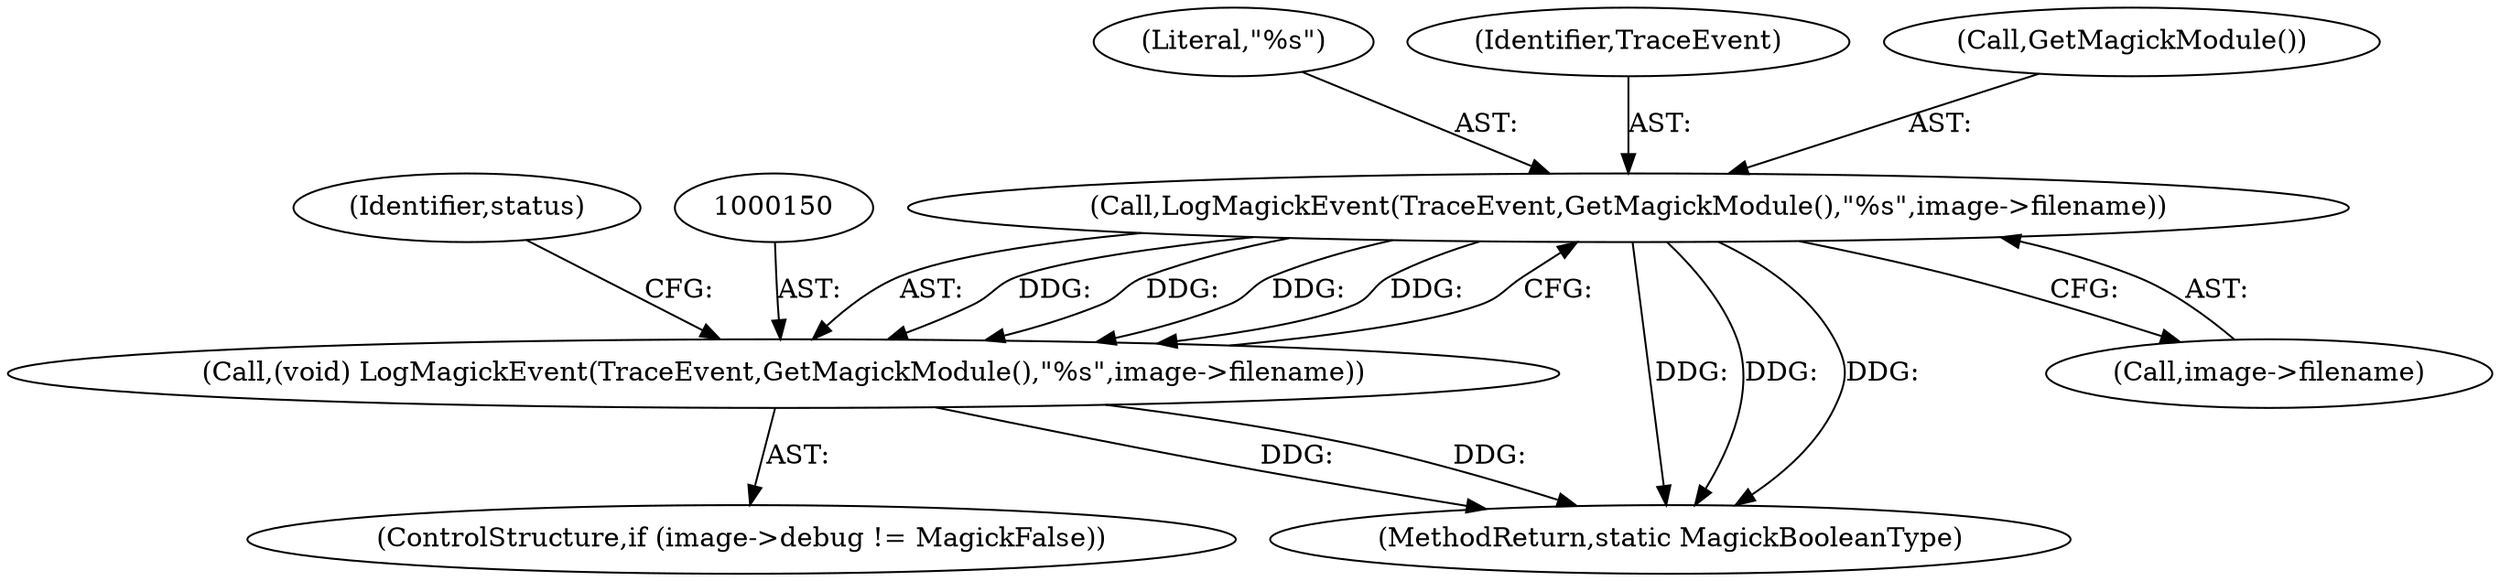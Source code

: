 digraph "0_ImageMagick_10b3823a7619ed22d42764733eb052c4159bc8c1@pointer" {
"1000151" [label="(Call,LogMagickEvent(TraceEvent,GetMagickModule(),\"%s\",image->filename))"];
"1000149" [label="(Call,(void) LogMagickEvent(TraceEvent,GetMagickModule(),\"%s\",image->filename))"];
"1000154" [label="(Literal,\"%s\")"];
"1000149" [label="(Call,(void) LogMagickEvent(TraceEvent,GetMagickModule(),\"%s\",image->filename))"];
"1000151" [label="(Call,LogMagickEvent(TraceEvent,GetMagickModule(),\"%s\",image->filename))"];
"1000159" [label="(Identifier,status)"];
"1000143" [label="(ControlStructure,if (image->debug != MagickFalse))"];
"1000152" [label="(Identifier,TraceEvent)"];
"1000153" [label="(Call,GetMagickModule())"];
"1000549" [label="(MethodReturn,static MagickBooleanType)"];
"1000155" [label="(Call,image->filename)"];
"1000151" -> "1000149"  [label="AST: "];
"1000151" -> "1000155"  [label="CFG: "];
"1000152" -> "1000151"  [label="AST: "];
"1000153" -> "1000151"  [label="AST: "];
"1000154" -> "1000151"  [label="AST: "];
"1000155" -> "1000151"  [label="AST: "];
"1000149" -> "1000151"  [label="CFG: "];
"1000151" -> "1000549"  [label="DDG: "];
"1000151" -> "1000549"  [label="DDG: "];
"1000151" -> "1000549"  [label="DDG: "];
"1000151" -> "1000149"  [label="DDG: "];
"1000151" -> "1000149"  [label="DDG: "];
"1000151" -> "1000149"  [label="DDG: "];
"1000151" -> "1000149"  [label="DDG: "];
"1000149" -> "1000143"  [label="AST: "];
"1000150" -> "1000149"  [label="AST: "];
"1000159" -> "1000149"  [label="CFG: "];
"1000149" -> "1000549"  [label="DDG: "];
"1000149" -> "1000549"  [label="DDG: "];
}
